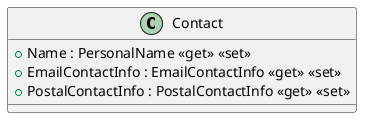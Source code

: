 @startuml
class Contact {
    + Name : PersonalName <<get>> <<set>>
    + EmailContactInfo : EmailContactInfo <<get>> <<set>>
    + PostalContactInfo : PostalContactInfo <<get>> <<set>>
}
@enduml
